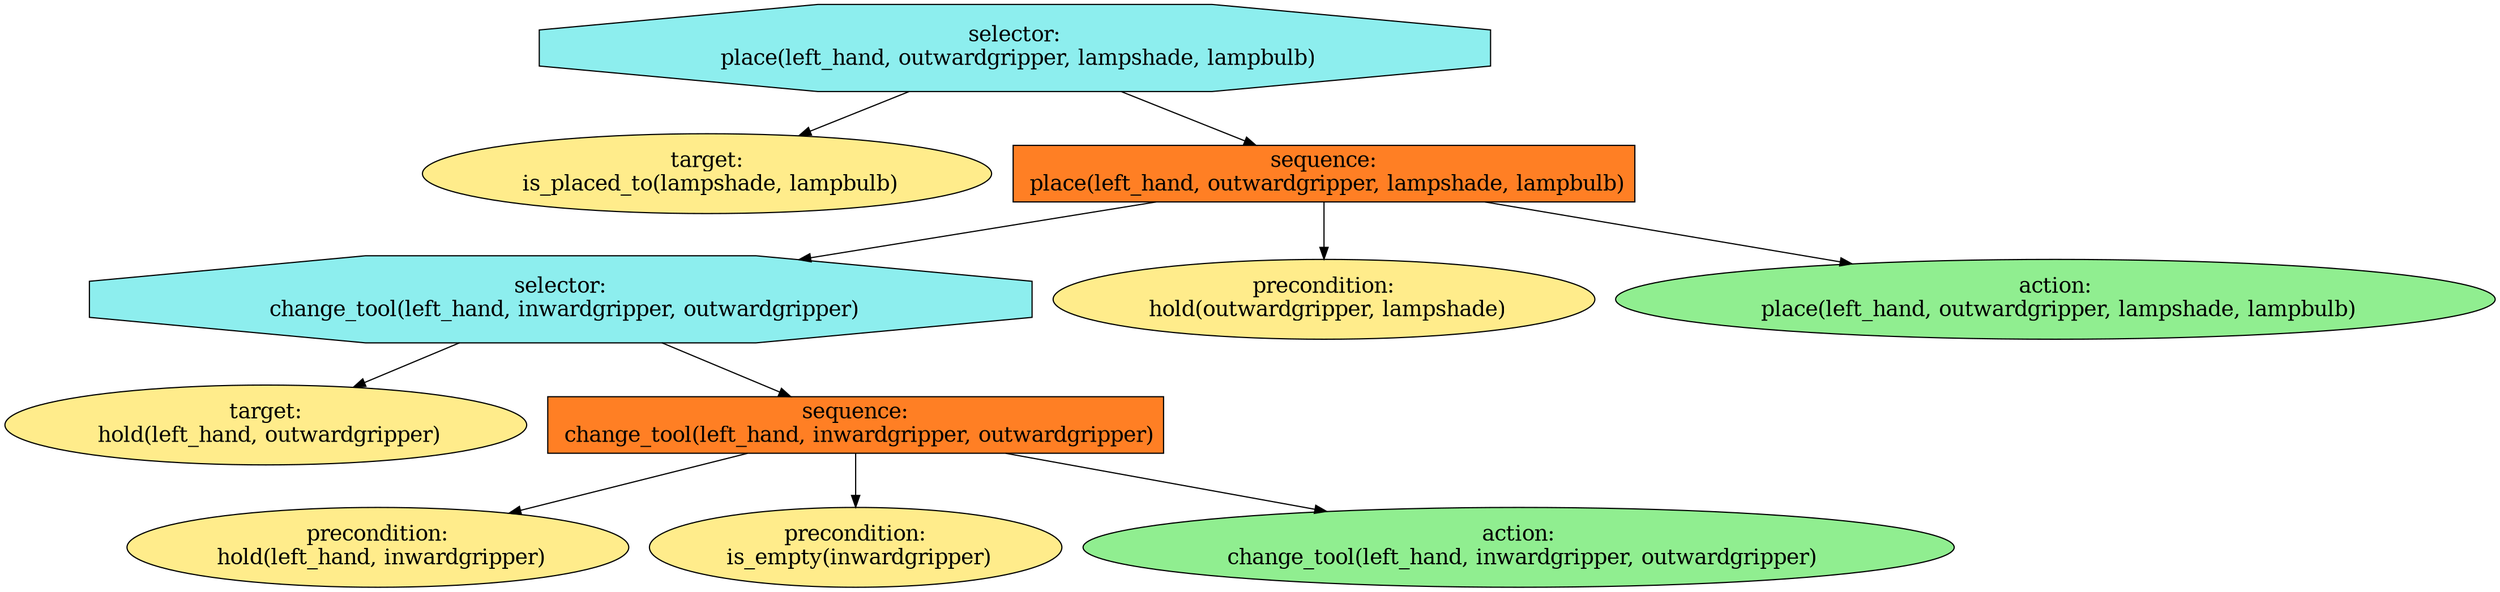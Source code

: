 digraph pastafarianism {
ordering=out;
graph [fontname="times-roman"];
node [fontname="times-roman"];
edge [fontname="times-roman"];
"selector:
 place(left_hand, outwardgripper, lampshade, lampbulb)" [fillcolor=darkslategray2, fontcolor=black, fontsize=18, label="selector:
 place(left_hand, outwardgripper, lampshade, lampbulb)", shape=octagon, style=filled];
"target:
 is_placed_to(lampshade, lampbulb)" [fillcolor=lightgoldenrod1, fontcolor=black, fontsize=18, label="target:
 is_placed_to(lampshade, lampbulb)", shape=ellipse, style=filled];
"selector:
 place(left_hand, outwardgripper, lampshade, lampbulb)" -> "target:
 is_placed_to(lampshade, lampbulb)";
"sequence:
 place(left_hand, outwardgripper, lampshade, lampbulb)" [fillcolor=chocolate1, fontcolor=black, fontsize=18, label="sequence:
 place(left_hand, outwardgripper, lampshade, lampbulb)", shape=box, style=filled];
"selector:
 place(left_hand, outwardgripper, lampshade, lampbulb)" -> "sequence:
 place(left_hand, outwardgripper, lampshade, lampbulb)";
"selector:
 change_tool(left_hand, inwardgripper, outwardgripper)" [fillcolor=darkslategray2, fontcolor=black, fontsize=18, label="selector:
 change_tool(left_hand, inwardgripper, outwardgripper)", shape=octagon, style=filled];
"sequence:
 place(left_hand, outwardgripper, lampshade, lampbulb)" -> "selector:
 change_tool(left_hand, inwardgripper, outwardgripper)";
"target:
 hold(left_hand, outwardgripper)" [fillcolor=lightgoldenrod1, fontcolor=black, fontsize=18, label="target:
 hold(left_hand, outwardgripper)", shape=ellipse, style=filled];
"selector:
 change_tool(left_hand, inwardgripper, outwardgripper)" -> "target:
 hold(left_hand, outwardgripper)";
"sequence:
 change_tool(left_hand, inwardgripper, outwardgripper)" [fillcolor=chocolate1, fontcolor=black, fontsize=18, label="sequence:
 change_tool(left_hand, inwardgripper, outwardgripper)", shape=box, style=filled];
"selector:
 change_tool(left_hand, inwardgripper, outwardgripper)" -> "sequence:
 change_tool(left_hand, inwardgripper, outwardgripper)";
"precondition:
 hold(left_hand, inwardgripper)" [fillcolor=lightgoldenrod1, fontcolor=black, fontsize=18, label="precondition:
 hold(left_hand, inwardgripper)", shape=ellipse, style=filled];
"sequence:
 change_tool(left_hand, inwardgripper, outwardgripper)" -> "precondition:
 hold(left_hand, inwardgripper)";
"precondition:
 is_empty(inwardgripper)" [fillcolor=lightgoldenrod1, fontcolor=black, fontsize=18, label="precondition:
 is_empty(inwardgripper)", shape=ellipse, style=filled];
"sequence:
 change_tool(left_hand, inwardgripper, outwardgripper)" -> "precondition:
 is_empty(inwardgripper)";
"action:
 change_tool(left_hand, inwardgripper, outwardgripper)" [fillcolor=lightgreen, fontcolor=black, fontsize=18, label="action:
 change_tool(left_hand, inwardgripper, outwardgripper)", shape=ellipse, style=filled];
"sequence:
 change_tool(left_hand, inwardgripper, outwardgripper)" -> "action:
 change_tool(left_hand, inwardgripper, outwardgripper)";
"precondition:
 hold(outwardgripper, lampshade)" [fillcolor=lightgoldenrod1, fontcolor=black, fontsize=18, label="precondition:
 hold(outwardgripper, lampshade)", shape=ellipse, style=filled];
"sequence:
 place(left_hand, outwardgripper, lampshade, lampbulb)" -> "precondition:
 hold(outwardgripper, lampshade)";
"action:
 place(left_hand, outwardgripper, lampshade, lampbulb)" [fillcolor=lightgreen, fontcolor=black, fontsize=18, label="action:
 place(left_hand, outwardgripper, lampshade, lampbulb)", shape=ellipse, style=filled];
"sequence:
 place(left_hand, outwardgripper, lampshade, lampbulb)" -> "action:
 place(left_hand, outwardgripper, lampshade, lampbulb)";
}
